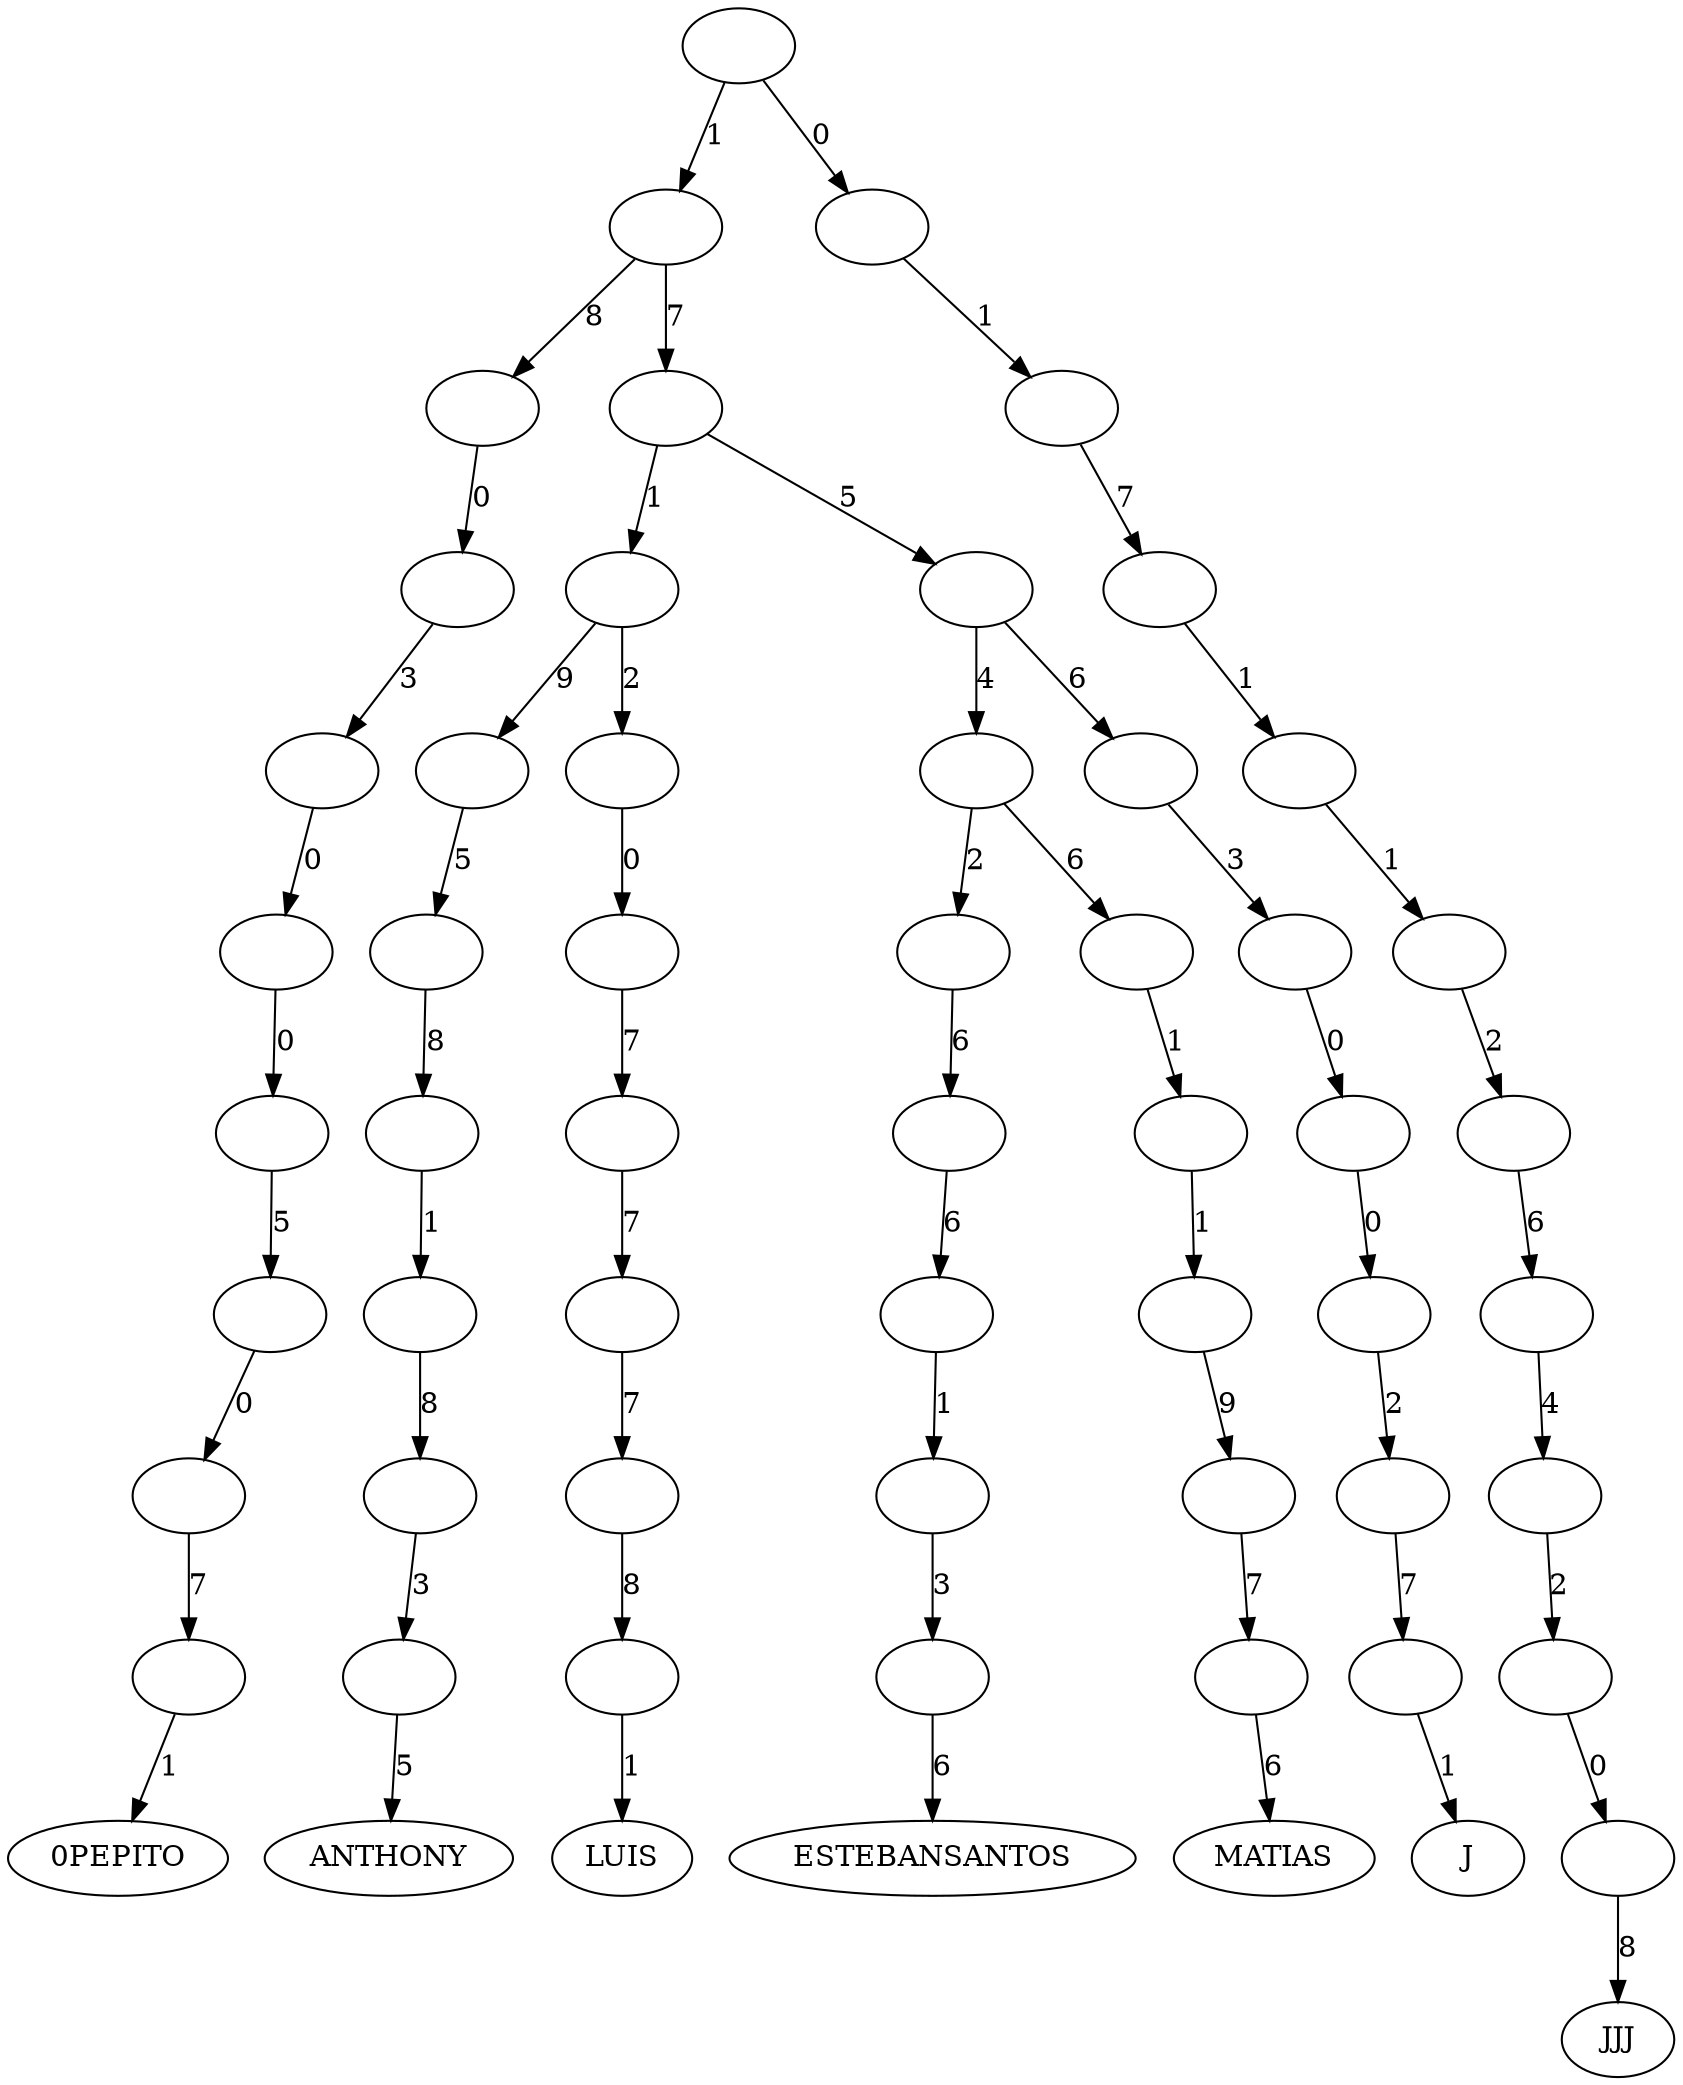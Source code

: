 digraph G {
    nodo0 [label=""];
    nodo1 [label=""];
    nodo2 [label=""];
    nodo3 [label=""];
    nodo4 [label=""];
    nodo5 [label=""];
    nodo6 [label=""];
    nodo7 [label=""];
    nodo8 [label=""];
    nodo9 [label=""];
    nodo10 [label="0PEPITO"];
    nodo9 -> nodo10 [label="1"];
    nodo8 -> nodo9 [label="7"];
    nodo7 -> nodo8 [label="0"];
    nodo6 -> nodo7 [label="5"];
    nodo5 -> nodo6 [label="0"];
    nodo4 -> nodo5 [label="0"];
    nodo3 -> nodo4 [label="3"];
    nodo2 -> nodo3 [label="0"];
    nodo1 -> nodo2 [label="8"];
    nodo11 [label=""];
    nodo12 [label=""];
    nodo13 [label=""];
    nodo14 [label=""];
    nodo15 [label=""];
    nodo16 [label=""];
    nodo17 [label=""];
    nodo18 [label=""];
    nodo19 [label="ANTHONY"];
    nodo18 -> nodo19 [label="5"];
    nodo17 -> nodo18 [label="3"];
    nodo16 -> nodo17 [label="8"];
    nodo15 -> nodo16 [label="1"];
    nodo14 -> nodo15 [label="8"];
    nodo13 -> nodo14 [label="5"];
    nodo12 -> nodo13 [label="9"];
    nodo20 [label=""];
    nodo21 [label=""];
    nodo22 [label=""];
    nodo23 [label=""];
    nodo24 [label=""];
    nodo25 [label=""];
    nodo26 [label="LUIS"];
    nodo25 -> nodo26 [label="1"];
    nodo24 -> nodo25 [label="8"];
    nodo23 -> nodo24 [label="7"];
    nodo22 -> nodo23 [label="7"];
    nodo21 -> nodo22 [label="7"];
    nodo20 -> nodo21 [label="0"];
    nodo12 -> nodo20 [label="2"];
    nodo11 -> nodo12 [label="1"];
    nodo27 [label=""];
    nodo28 [label=""];
    nodo29 [label=""];
    nodo30 [label=""];
    nodo31 [label=""];
    nodo32 [label=""];
    nodo33 [label=""];
    nodo34 [label="ESTEBANSANTOS"];
    nodo33 -> nodo34 [label="6"];
    nodo32 -> nodo33 [label="3"];
    nodo31 -> nodo32 [label="1"];
    nodo30 -> nodo31 [label="6"];
    nodo29 -> nodo30 [label="6"];
    nodo28 -> nodo29 [label="2"];
    nodo35 [label=""];
    nodo36 [label=""];
    nodo37 [label=""];
    nodo38 [label=""];
    nodo39 [label=""];
    nodo40 [label="MATIAS"];
    nodo39 -> nodo40 [label="6"];
    nodo38 -> nodo39 [label="7"];
    nodo37 -> nodo38 [label="9"];
    nodo36 -> nodo37 [label="1"];
    nodo35 -> nodo36 [label="1"];
    nodo28 -> nodo35 [label="6"];
    nodo27 -> nodo28 [label="4"];
    nodo41 [label=""];
    nodo42 [label=""];
    nodo43 [label=""];
    nodo44 [label=""];
    nodo45 [label=""];
    nodo46 [label=""];
    nodo47 [label="J"];
    nodo46 -> nodo47 [label="1"];
    nodo45 -> nodo46 [label="7"];
    nodo44 -> nodo45 [label="2"];
    nodo43 -> nodo44 [label="0"];
    nodo42 -> nodo43 [label="0"];
    nodo41 -> nodo42 [label="3"];
    nodo27 -> nodo41 [label="6"];
    nodo11 -> nodo27 [label="5"];
    nodo1 -> nodo11 [label="7"];
    nodo0 -> nodo1 [label="1"];
    nodo48 [label=""];
    nodo49 [label=""];
    nodo50 [label=""];
    nodo51 [label=""];
    nodo52 [label=""];
    nodo53 [label=""];
    nodo54 [label=""];
    nodo55 [label=""];
    nodo56 [label=""];
    nodo57 [label=""];
    nodo58 [label="JJJ"];
    nodo57 -> nodo58 [label="8"];
    nodo56 -> nodo57 [label="0"];
    nodo55 -> nodo56 [label="2"];
    nodo54 -> nodo55 [label="4"];
    nodo53 -> nodo54 [label="6"];
    nodo52 -> nodo53 [label="2"];
    nodo51 -> nodo52 [label="1"];
    nodo50 -> nodo51 [label="1"];
    nodo49 -> nodo50 [label="7"];
    nodo48 -> nodo49 [label="1"];
    nodo0 -> nodo48 [label="0"];
}
